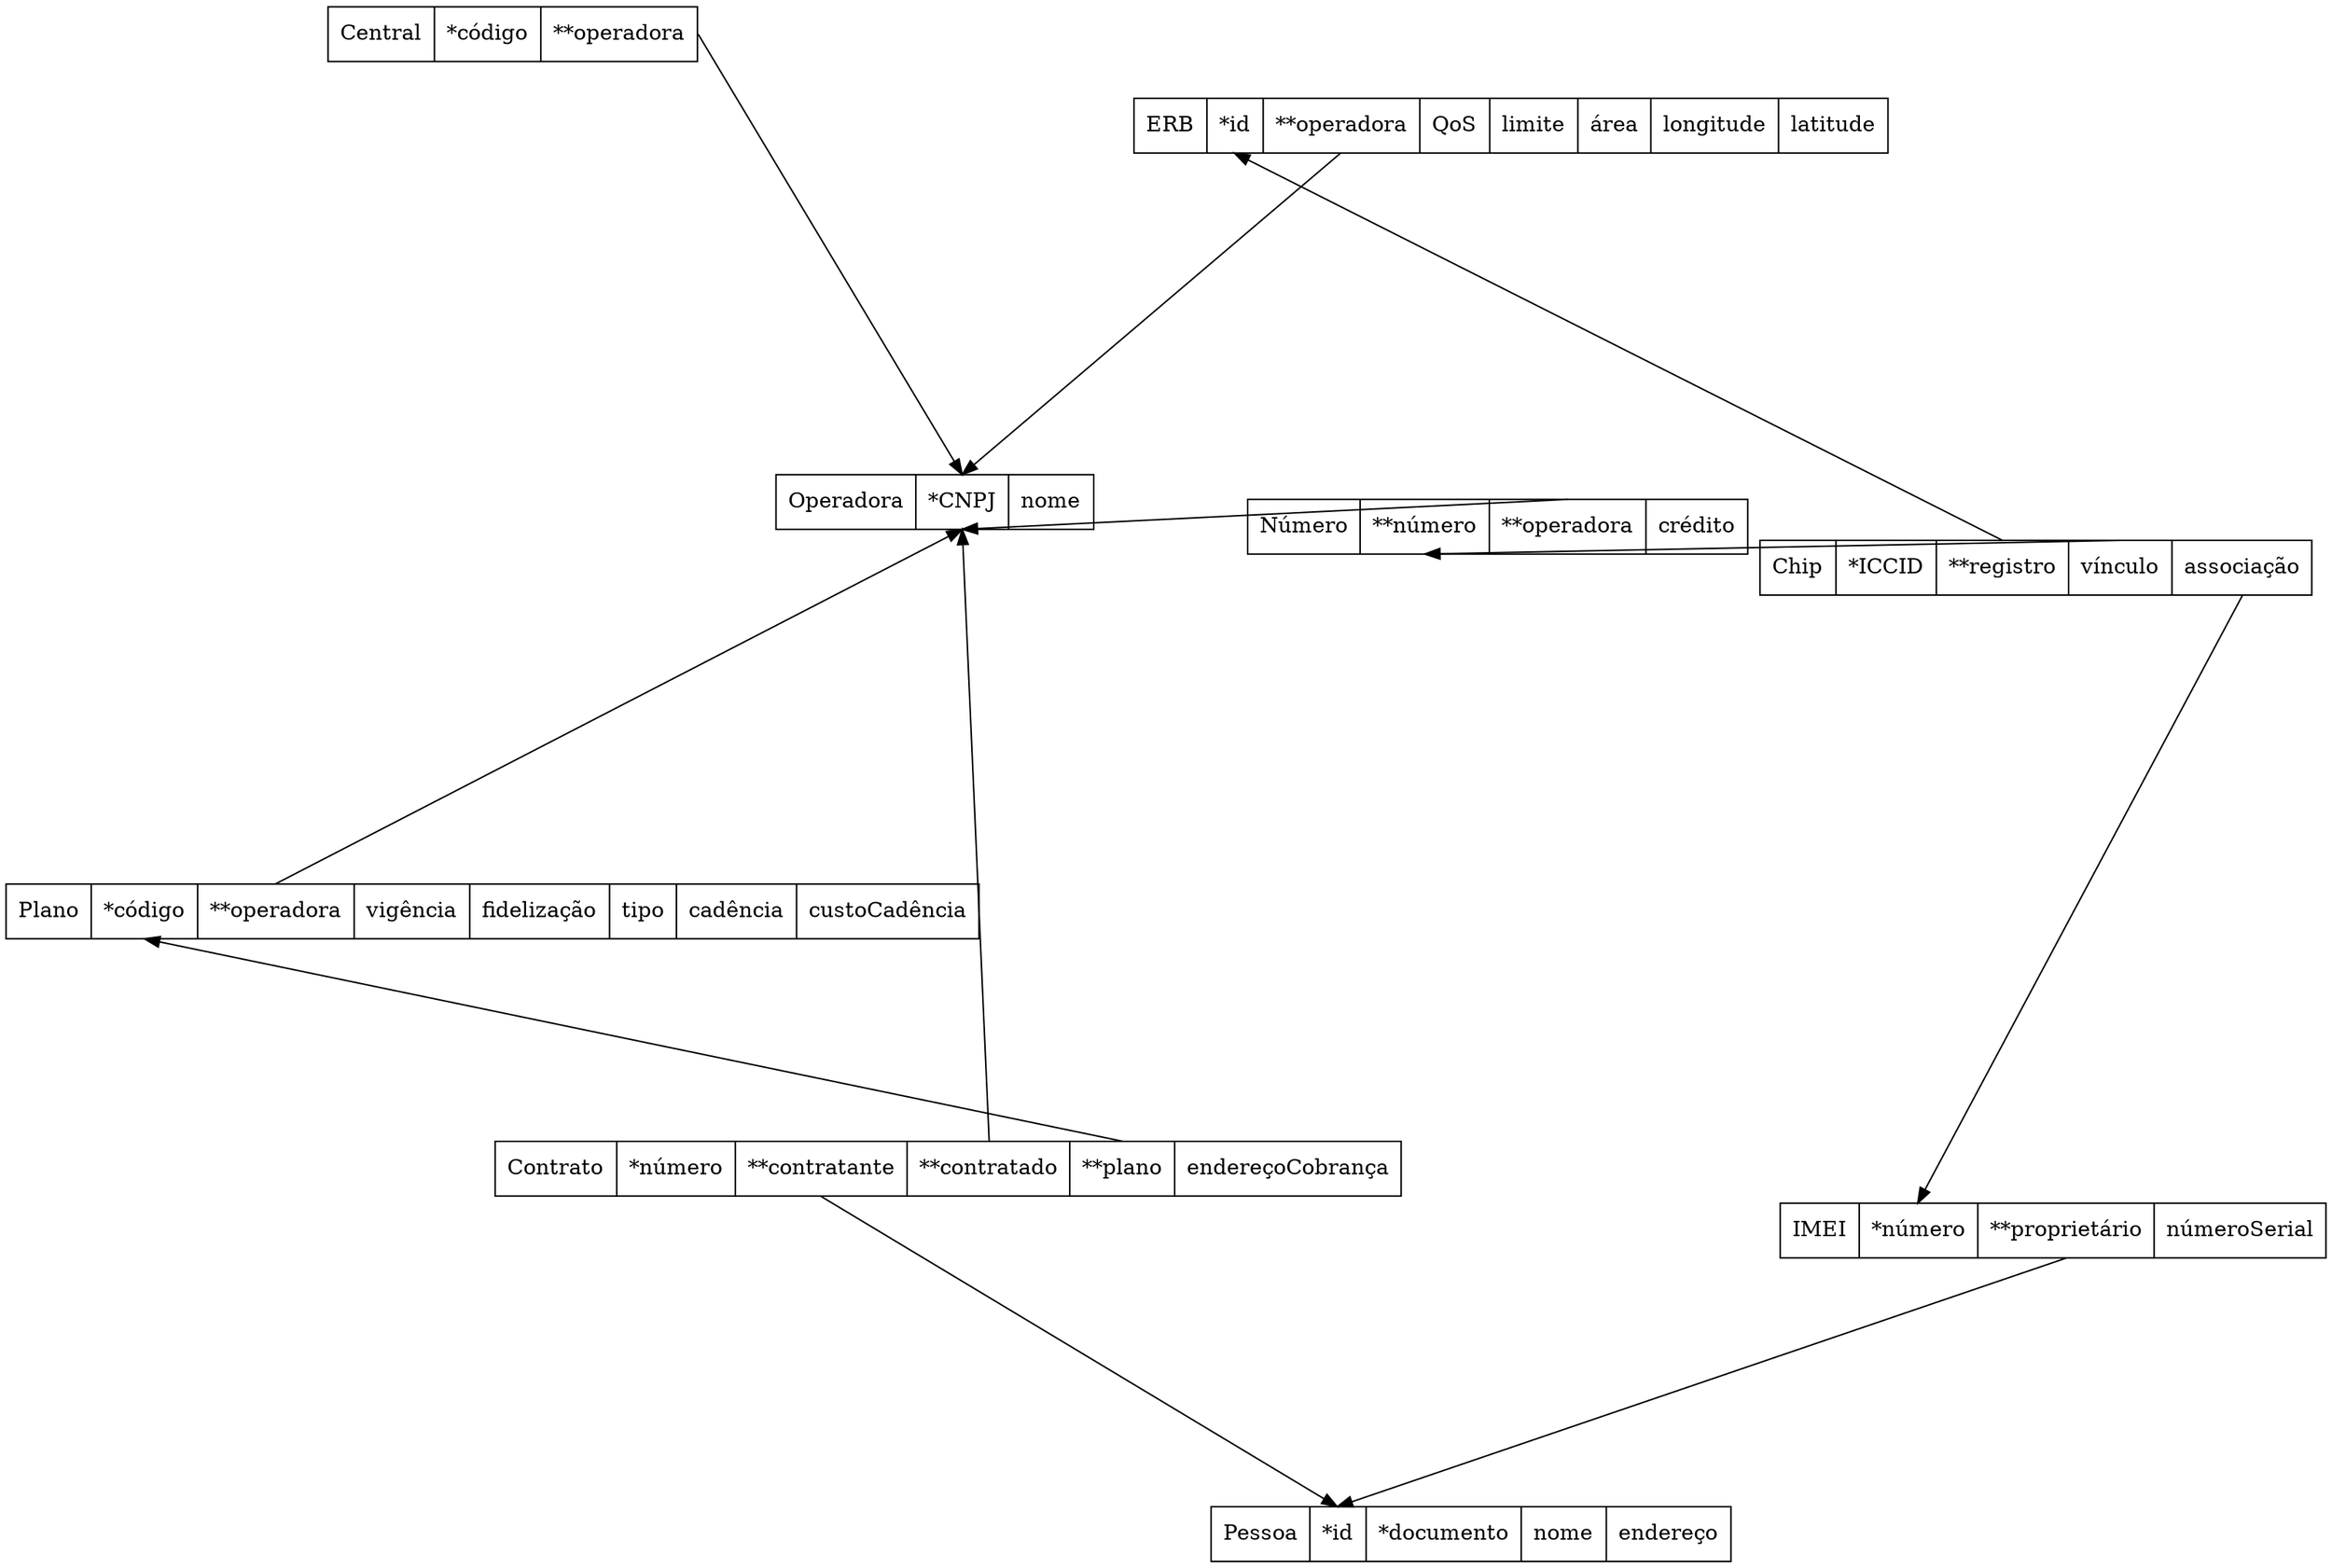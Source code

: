 digraph modeloRelacional {
  layout = neato
  overlap = false

  // Tabelas
  Central [shape=record,label="<0>Central|<1>*código|<2>**operadora"]
  Chip [shape=record,label="<0>Chip|<1>*ICCID|<2>**registro|<3>vínculo|<4>associação"]
  Contrato [shape=record,label="<0>Contrato|<1>*número|<2>**contratante|<3>**contratado|<4>**plano|<5>endereçoCobrança"]
  ERB [shape=record,label="<0>ERB|<1>*id|<2>**operadora|<3>QoS|<4>limite|<5>área|<6>longitude|<7>latitude"]
  Número [shape=record,label="<0>Número|<1>**número|<2>**operadora|<3>crédito"]
  Operadora [shape=record,label="<0>Operadora|<1>*CNPJ|<2>nome"]
  Pessoa [shape=record,label="<0>Pessoa|<1>*id|<2>*documento|<3>nome|<4>endereço"]
  Plano [shape=record,label="<0>Plano|<1>*código|<2>**operadora|<3>vigência|<4>fidelização|<5>tipo|<6>cadência|<7>custoCadência"]
  IMEI [shape=record,label="<0>IMEI|<1>*número|<2>**proprietário|<3>númeroSerial"]
  # Integridade
  Central:2 -> Operadora:1
  Chip:2 -> ERB:1
  Chip:3 -> Número:1
  Chip:4 -> IMEI:1
  Contrato:2 -> Pessoa:1
  Contrato:3 -> Operadora:1
  Contrato:4 -> Plano:1
  ERB:2 -> Operadora:1
  Número:2 ->Operadora:1
  Plano:2 -> Operadora:1
  IMEI:2 -> Pessoa:1
}
